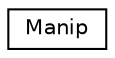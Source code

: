 digraph "Graphical Class Hierarchy"
{
 // LATEX_PDF_SIZE
  edge [fontname="Helvetica",fontsize="10",labelfontname="Helvetica",labelfontsize="10"];
  node [fontname="Helvetica",fontsize="10",shape=record];
  rankdir="LR";
  Node0 [label="Manip",height=0.2,width=0.4,color="black", fillcolor="white", style="filled",URL="$class_manip.html",tooltip=" "];
}
